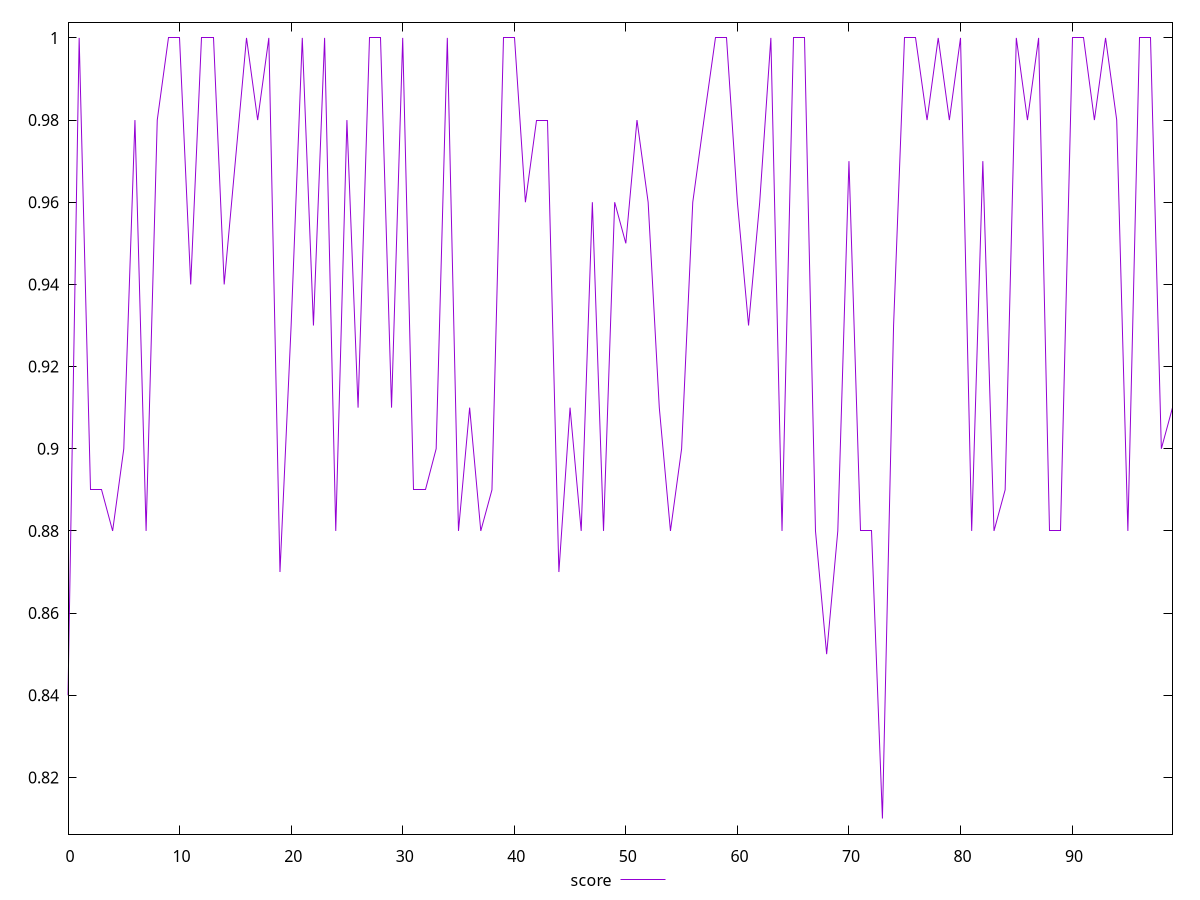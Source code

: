 reset

$score <<EOF
0 0.84
1 1
2 0.89
3 0.89
4 0.88
5 0.9
6 0.98
7 0.88
8 0.98
9 1
10 1
11 0.94
12 1
13 1
14 0.94
15 0.97
16 1
17 0.98
18 1
19 0.87
20 0.93
21 1
22 0.93
23 1
24 0.88
25 0.98
26 0.91
27 1
28 1
29 0.91
30 1
31 0.89
32 0.89
33 0.9
34 1
35 0.88
36 0.91
37 0.88
38 0.89
39 1
40 1
41 0.96
42 0.98
43 0.98
44 0.87
45 0.91
46 0.88
47 0.96
48 0.88
49 0.96
50 0.95
51 0.98
52 0.96
53 0.91
54 0.88
55 0.9
56 0.96
57 0.98
58 1
59 1
60 0.96
61 0.93
62 0.96
63 1
64 0.88
65 1
66 1
67 0.88
68 0.85
69 0.88
70 0.97
71 0.88
72 0.88
73 0.81
74 0.93
75 1
76 1
77 0.98
78 1
79 0.98
80 1
81 0.88
82 0.97
83 0.88
84 0.89
85 1
86 0.98
87 1
88 0.88
89 0.88
90 1
91 1
92 0.98
93 1
94 0.98
95 0.88
96 1
97 1
98 0.9
99 0.91
EOF

set key outside below
set xrange [0:99]
set yrange [0.8062:1.0038]
set trange [0.8062:1.0038]
set terminal svg size 640, 500 enhanced background rgb 'white'
set output "report_00026_2021-02-22T21:38:55.199Z/unused-css-rules/samples/pages/score/values.svg"

plot $score title "score" with line

reset
